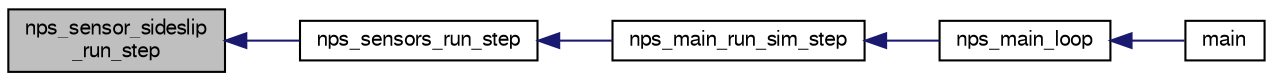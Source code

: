 digraph "nps_sensor_sideslip_run_step"
{
  edge [fontname="FreeSans",fontsize="10",labelfontname="FreeSans",labelfontsize="10"];
  node [fontname="FreeSans",fontsize="10",shape=record];
  rankdir="LR";
  Node1 [label="nps_sensor_sideslip\l_run_step",height=0.2,width=0.4,color="black", fillcolor="grey75", style="filled", fontcolor="black"];
  Node1 -> Node2 [dir="back",color="midnightblue",fontsize="10",style="solid",fontname="FreeSans"];
  Node2 [label="nps_sensors_run_step",height=0.2,width=0.4,color="black", fillcolor="white", style="filled",URL="$nps__sensors_8h.html#acce77f76dcc7946ef7dfd9a522b47b63"];
  Node2 -> Node3 [dir="back",color="midnightblue",fontsize="10",style="solid",fontname="FreeSans"];
  Node3 [label="nps_main_run_sim_step",height=0.2,width=0.4,color="black", fillcolor="white", style="filled",URL="$nps__main__hitl_8c.html#a9a080385e191a932860731e6f511c775"];
  Node3 -> Node4 [dir="back",color="midnightblue",fontsize="10",style="solid",fontname="FreeSans"];
  Node4 [label="nps_main_loop",height=0.2,width=0.4,color="black", fillcolor="white", style="filled",URL="$nps__main__hitl_8c.html#afa201657c19f3eac2d07487bb11a261d"];
  Node4 -> Node5 [dir="back",color="midnightblue",fontsize="10",style="solid",fontname="FreeSans"];
  Node5 [label="main",height=0.2,width=0.4,color="black", fillcolor="white", style="filled",URL="$nps__main__hitl_8c.html#a3c04138a5bfe5d72780bb7e82a18e627"];
}
